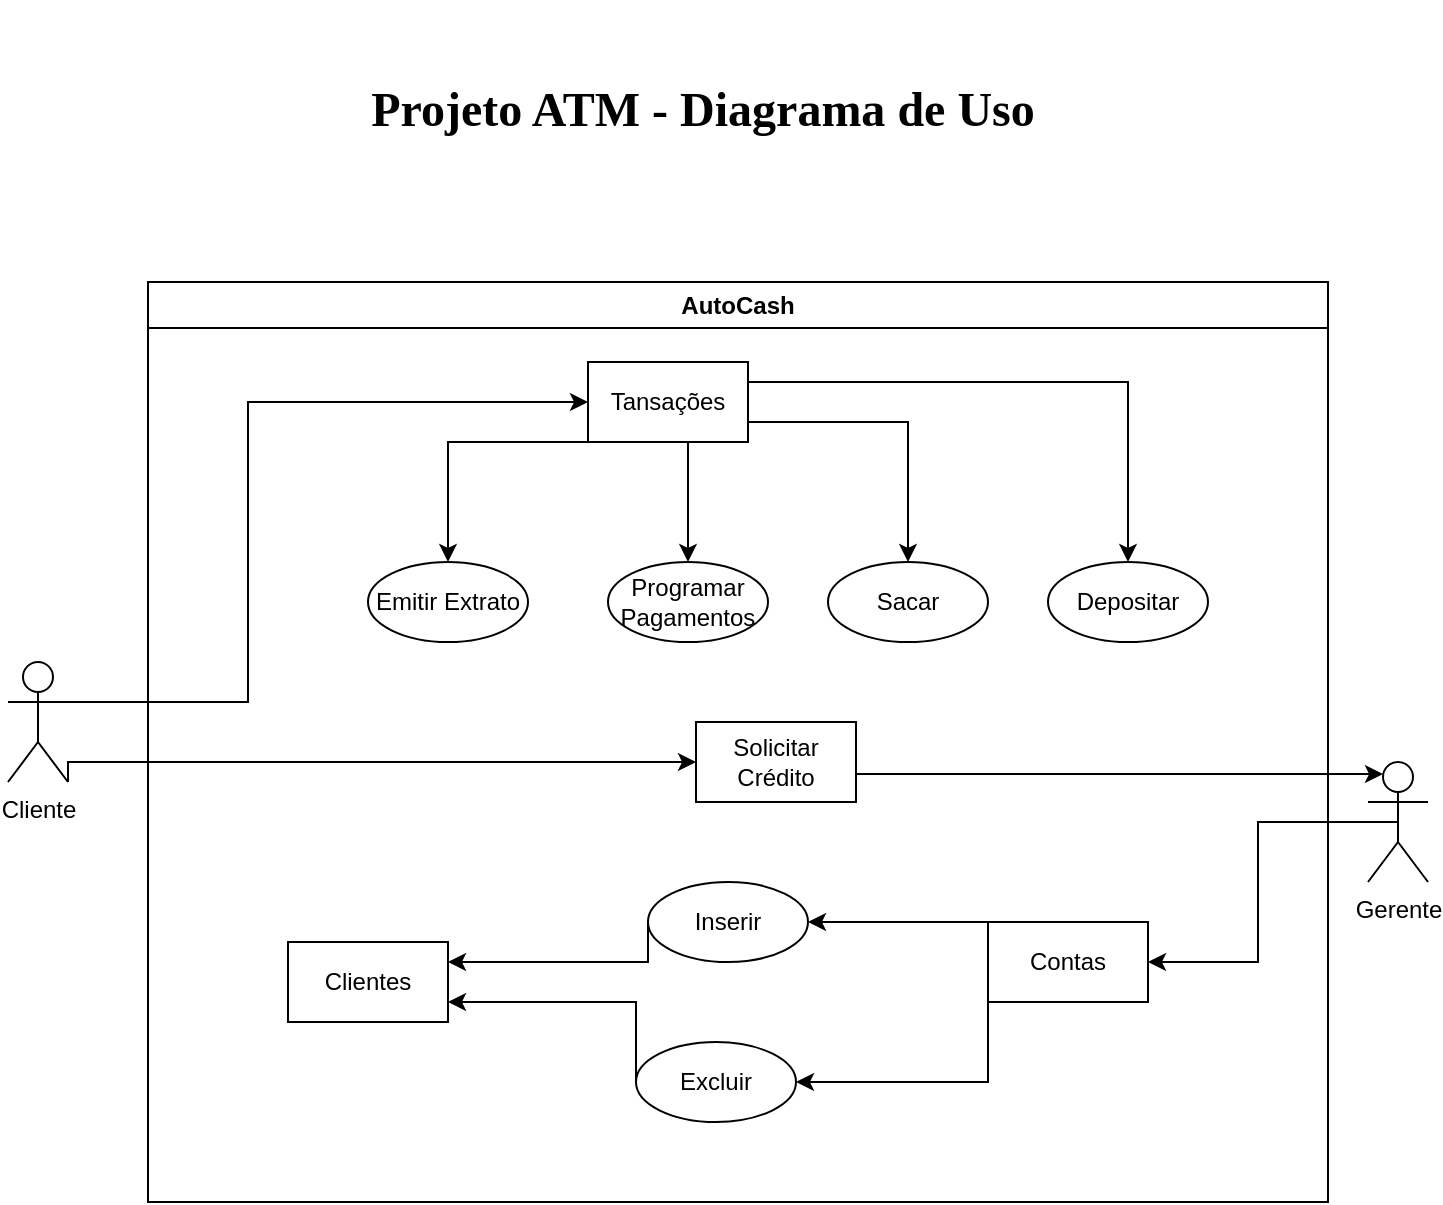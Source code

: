 <mxfile version="21.3.2" type="github">
  <diagram name="Página-1" id="ITYseyrZ9f1xuO-asXqx">
    <mxGraphModel dx="760" dy="483" grid="1" gridSize="10" guides="1" tooltips="1" connect="1" arrows="1" fold="1" page="1" pageScale="1" pageWidth="827" pageHeight="1169" math="0" shadow="0">
      <root>
        <mxCell id="0" />
        <mxCell id="1" parent="0" />
        <mxCell id="QRj61w4ugsdSyOUNYav5-1" value="AutoCash" style="swimlane;whiteSpace=wrap;html=1;" vertex="1" parent="1">
          <mxGeometry x="93" y="181" width="590" height="460" as="geometry" />
        </mxCell>
        <mxCell id="QRj61w4ugsdSyOUNYav5-20" style="edgeStyle=orthogonalEdgeStyle;rounded=0;orthogonalLoop=1;jettySize=auto;html=1;exitX=0;exitY=1;exitDx=0;exitDy=0;" edge="1" parent="QRj61w4ugsdSyOUNYav5-1" source="QRj61w4ugsdSyOUNYav5-6" target="QRj61w4ugsdSyOUNYav5-11">
          <mxGeometry relative="1" as="geometry">
            <Array as="points">
              <mxPoint x="150" y="80" />
            </Array>
          </mxGeometry>
        </mxCell>
        <mxCell id="QRj61w4ugsdSyOUNYav5-21" style="edgeStyle=orthogonalEdgeStyle;rounded=0;orthogonalLoop=1;jettySize=auto;html=1;exitX=0.75;exitY=1;exitDx=0;exitDy=0;entryX=0.5;entryY=0;entryDx=0;entryDy=0;" edge="1" parent="QRj61w4ugsdSyOUNYav5-1" source="QRj61w4ugsdSyOUNYav5-6" target="QRj61w4ugsdSyOUNYav5-10">
          <mxGeometry relative="1" as="geometry">
            <Array as="points">
              <mxPoint x="270" y="80" />
            </Array>
          </mxGeometry>
        </mxCell>
        <mxCell id="QRj61w4ugsdSyOUNYav5-23" style="edgeStyle=orthogonalEdgeStyle;rounded=0;orthogonalLoop=1;jettySize=auto;html=1;exitX=1;exitY=0.25;exitDx=0;exitDy=0;" edge="1" parent="QRj61w4ugsdSyOUNYav5-1" source="QRj61w4ugsdSyOUNYav5-6" target="QRj61w4ugsdSyOUNYav5-8">
          <mxGeometry relative="1" as="geometry">
            <Array as="points">
              <mxPoint x="490" y="50" />
              <mxPoint x="490" y="50" />
            </Array>
          </mxGeometry>
        </mxCell>
        <mxCell id="QRj61w4ugsdSyOUNYav5-37" style="edgeStyle=orthogonalEdgeStyle;rounded=0;orthogonalLoop=1;jettySize=auto;html=1;exitX=1;exitY=0.75;exitDx=0;exitDy=0;entryX=0.5;entryY=0;entryDx=0;entryDy=0;" edge="1" parent="QRj61w4ugsdSyOUNYav5-1" source="QRj61w4ugsdSyOUNYav5-6" target="QRj61w4ugsdSyOUNYav5-9">
          <mxGeometry relative="1" as="geometry" />
        </mxCell>
        <mxCell id="QRj61w4ugsdSyOUNYav5-6" value="Tansações" style="rounded=0;whiteSpace=wrap;html=1;" vertex="1" parent="QRj61w4ugsdSyOUNYav5-1">
          <mxGeometry x="220" y="40" width="80" height="40" as="geometry" />
        </mxCell>
        <mxCell id="QRj61w4ugsdSyOUNYav5-8" value="Depositar" style="ellipse;whiteSpace=wrap;html=1;" vertex="1" parent="QRj61w4ugsdSyOUNYav5-1">
          <mxGeometry x="450" y="140" width="80" height="40" as="geometry" />
        </mxCell>
        <mxCell id="QRj61w4ugsdSyOUNYav5-9" value="Sacar" style="ellipse;whiteSpace=wrap;html=1;" vertex="1" parent="QRj61w4ugsdSyOUNYav5-1">
          <mxGeometry x="340" y="140" width="80" height="40" as="geometry" />
        </mxCell>
        <mxCell id="QRj61w4ugsdSyOUNYav5-10" value="Programar Pagamentos" style="ellipse;whiteSpace=wrap;html=1;" vertex="1" parent="QRj61w4ugsdSyOUNYav5-1">
          <mxGeometry x="230" y="140" width="80" height="40" as="geometry" />
        </mxCell>
        <mxCell id="QRj61w4ugsdSyOUNYav5-11" value="Emitir Extrato" style="ellipse;whiteSpace=wrap;html=1;" vertex="1" parent="QRj61w4ugsdSyOUNYav5-1">
          <mxGeometry x="110" y="140" width="80" height="40" as="geometry" />
        </mxCell>
        <mxCell id="QRj61w4ugsdSyOUNYav5-17" value="Solicitar Crédito" style="rounded=0;whiteSpace=wrap;html=1;" vertex="1" parent="QRj61w4ugsdSyOUNYav5-1">
          <mxGeometry x="274" y="220" width="80" height="40" as="geometry" />
        </mxCell>
        <mxCell id="QRj61w4ugsdSyOUNYav5-29" style="edgeStyle=orthogonalEdgeStyle;rounded=0;orthogonalLoop=1;jettySize=auto;html=1;exitX=0;exitY=0.5;exitDx=0;exitDy=0;entryX=1;entryY=0.5;entryDx=0;entryDy=0;" edge="1" parent="QRj61w4ugsdSyOUNYav5-1" source="QRj61w4ugsdSyOUNYav5-24" target="QRj61w4ugsdSyOUNYav5-26">
          <mxGeometry relative="1" as="geometry">
            <Array as="points">
              <mxPoint x="420" y="320" />
            </Array>
          </mxGeometry>
        </mxCell>
        <mxCell id="QRj61w4ugsdSyOUNYav5-30" style="edgeStyle=orthogonalEdgeStyle;rounded=0;orthogonalLoop=1;jettySize=auto;html=1;exitX=0;exitY=1;exitDx=0;exitDy=0;entryX=1;entryY=0.5;entryDx=0;entryDy=0;" edge="1" parent="QRj61w4ugsdSyOUNYav5-1" source="QRj61w4ugsdSyOUNYav5-24" target="QRj61w4ugsdSyOUNYav5-27">
          <mxGeometry relative="1" as="geometry" />
        </mxCell>
        <mxCell id="QRj61w4ugsdSyOUNYav5-24" value="Contas" style="rounded=0;whiteSpace=wrap;html=1;" vertex="1" parent="QRj61w4ugsdSyOUNYav5-1">
          <mxGeometry x="420" y="320" width="80" height="40" as="geometry" />
        </mxCell>
        <mxCell id="QRj61w4ugsdSyOUNYav5-33" style="edgeStyle=orthogonalEdgeStyle;rounded=0;orthogonalLoop=1;jettySize=auto;html=1;exitX=0;exitY=0.5;exitDx=0;exitDy=0;entryX=1;entryY=0.25;entryDx=0;entryDy=0;" edge="1" parent="QRj61w4ugsdSyOUNYav5-1" source="QRj61w4ugsdSyOUNYav5-26" target="QRj61w4ugsdSyOUNYav5-32">
          <mxGeometry relative="1" as="geometry">
            <Array as="points">
              <mxPoint x="250" y="340" />
            </Array>
          </mxGeometry>
        </mxCell>
        <mxCell id="QRj61w4ugsdSyOUNYav5-26" value="Inserir" style="ellipse;whiteSpace=wrap;html=1;" vertex="1" parent="QRj61w4ugsdSyOUNYav5-1">
          <mxGeometry x="250" y="300" width="80" height="40" as="geometry" />
        </mxCell>
        <mxCell id="QRj61w4ugsdSyOUNYav5-34" style="edgeStyle=orthogonalEdgeStyle;rounded=0;orthogonalLoop=1;jettySize=auto;html=1;exitX=0;exitY=0.5;exitDx=0;exitDy=0;entryX=1;entryY=0.75;entryDx=0;entryDy=0;" edge="1" parent="QRj61w4ugsdSyOUNYav5-1" source="QRj61w4ugsdSyOUNYav5-27" target="QRj61w4ugsdSyOUNYav5-32">
          <mxGeometry relative="1" as="geometry">
            <Array as="points">
              <mxPoint x="244" y="360" />
            </Array>
          </mxGeometry>
        </mxCell>
        <mxCell id="QRj61w4ugsdSyOUNYav5-27" value="Excluir" style="ellipse;whiteSpace=wrap;html=1;" vertex="1" parent="QRj61w4ugsdSyOUNYav5-1">
          <mxGeometry x="244" y="380" width="80" height="40" as="geometry" />
        </mxCell>
        <mxCell id="QRj61w4ugsdSyOUNYav5-32" value="Clientes" style="rounded=0;whiteSpace=wrap;html=1;" vertex="1" parent="QRj61w4ugsdSyOUNYav5-1">
          <mxGeometry x="70" y="330" width="80" height="40" as="geometry" />
        </mxCell>
        <mxCell id="QRj61w4ugsdSyOUNYav5-36" style="edgeStyle=orthogonalEdgeStyle;rounded=0;orthogonalLoop=1;jettySize=auto;html=1;exitX=0.5;exitY=0.5;exitDx=0;exitDy=0;exitPerimeter=0;entryX=1;entryY=0.5;entryDx=0;entryDy=0;" edge="1" parent="1" source="QRj61w4ugsdSyOUNYav5-2" target="QRj61w4ugsdSyOUNYav5-24">
          <mxGeometry relative="1" as="geometry" />
        </mxCell>
        <mxCell id="QRj61w4ugsdSyOUNYav5-2" value="Gerente" style="shape=umlActor;verticalLabelPosition=bottom;verticalAlign=top;html=1;outlineConnect=0;" vertex="1" parent="1">
          <mxGeometry x="703" y="421" width="30" height="60" as="geometry" />
        </mxCell>
        <mxCell id="QRj61w4ugsdSyOUNYav5-7" style="edgeStyle=orthogonalEdgeStyle;rounded=0;orthogonalLoop=1;jettySize=auto;html=1;exitX=1;exitY=0.333;exitDx=0;exitDy=0;exitPerimeter=0;entryX=0;entryY=0.5;entryDx=0;entryDy=0;" edge="1" parent="1" source="QRj61w4ugsdSyOUNYav5-5" target="QRj61w4ugsdSyOUNYav5-6">
          <mxGeometry relative="1" as="geometry">
            <Array as="points">
              <mxPoint x="143" y="391" />
              <mxPoint x="143" y="241" />
            </Array>
          </mxGeometry>
        </mxCell>
        <mxCell id="QRj61w4ugsdSyOUNYav5-41" style="edgeStyle=orthogonalEdgeStyle;rounded=0;orthogonalLoop=1;jettySize=auto;html=1;exitX=1;exitY=1;exitDx=0;exitDy=0;exitPerimeter=0;entryX=0;entryY=0.5;entryDx=0;entryDy=0;" edge="1" parent="1" source="QRj61w4ugsdSyOUNYav5-5" target="QRj61w4ugsdSyOUNYav5-17">
          <mxGeometry relative="1" as="geometry">
            <Array as="points">
              <mxPoint x="53" y="421" />
            </Array>
          </mxGeometry>
        </mxCell>
        <mxCell id="QRj61w4ugsdSyOUNYav5-5" value="Cliente" style="shape=umlActor;verticalLabelPosition=bottom;verticalAlign=top;html=1;outlineConnect=0;" vertex="1" parent="1">
          <mxGeometry x="23" y="371" width="30" height="60" as="geometry" />
        </mxCell>
        <mxCell id="QRj61w4ugsdSyOUNYav5-43" style="edgeStyle=orthogonalEdgeStyle;rounded=0;orthogonalLoop=1;jettySize=auto;html=1;exitX=1;exitY=0.5;exitDx=0;exitDy=0;entryX=0.25;entryY=0.1;entryDx=0;entryDy=0;entryPerimeter=0;" edge="1" parent="1" source="QRj61w4ugsdSyOUNYav5-17" target="QRj61w4ugsdSyOUNYav5-2">
          <mxGeometry relative="1" as="geometry">
            <Array as="points">
              <mxPoint x="447" y="427" />
            </Array>
          </mxGeometry>
        </mxCell>
        <mxCell id="QRj61w4ugsdSyOUNYav5-44" value="&lt;font style=&quot;font-size: 24px;&quot;&gt;&lt;span id=&quot;page14R_mcid0&quot; class=&quot;markedContent&quot;&gt;&lt;/span&gt;&lt;font face=&quot;Times New Roman&quot;&gt;&lt;span id=&quot;page14R_mcid1&quot; class=&quot;markedContent&quot;&gt;&lt;br role=&quot;presentation&quot;&gt;&lt;b&gt;&lt;span dir=&quot;ltr&quot; role=&quot;presentation&quot; style=&quot;left: calc(var(--scale-factor)*222.90px); top: calc(var(--scale-factor)*69.41px); transform: scaleX(0.9);&quot;&gt;Projeto ATM - Diagrama&lt;/span&gt;&lt;/b&gt;&lt;/span&gt;&lt;span id=&quot;page14R_mcid2&quot; class=&quot;markedContent&quot;&gt;&lt;b&gt;&lt;span dir=&quot;ltr&quot; role=&quot;presentation&quot; style=&quot;left: calc(var(--scale-factor)*275.97px); top: calc(var(--scale-factor)*85.97px); transform: scaleX(0.923);&quot;&gt; de Uso&lt;/span&gt;&lt;/b&gt;&lt;/span&gt;&lt;/font&gt;&lt;/font&gt;" style="text;html=1;align=center;verticalAlign=middle;resizable=0;points=[];autosize=1;strokeColor=none;fillColor=none;" vertex="1" parent="1">
          <mxGeometry x="190" y="40" width="360" height="80" as="geometry" />
        </mxCell>
      </root>
    </mxGraphModel>
  </diagram>
</mxfile>
